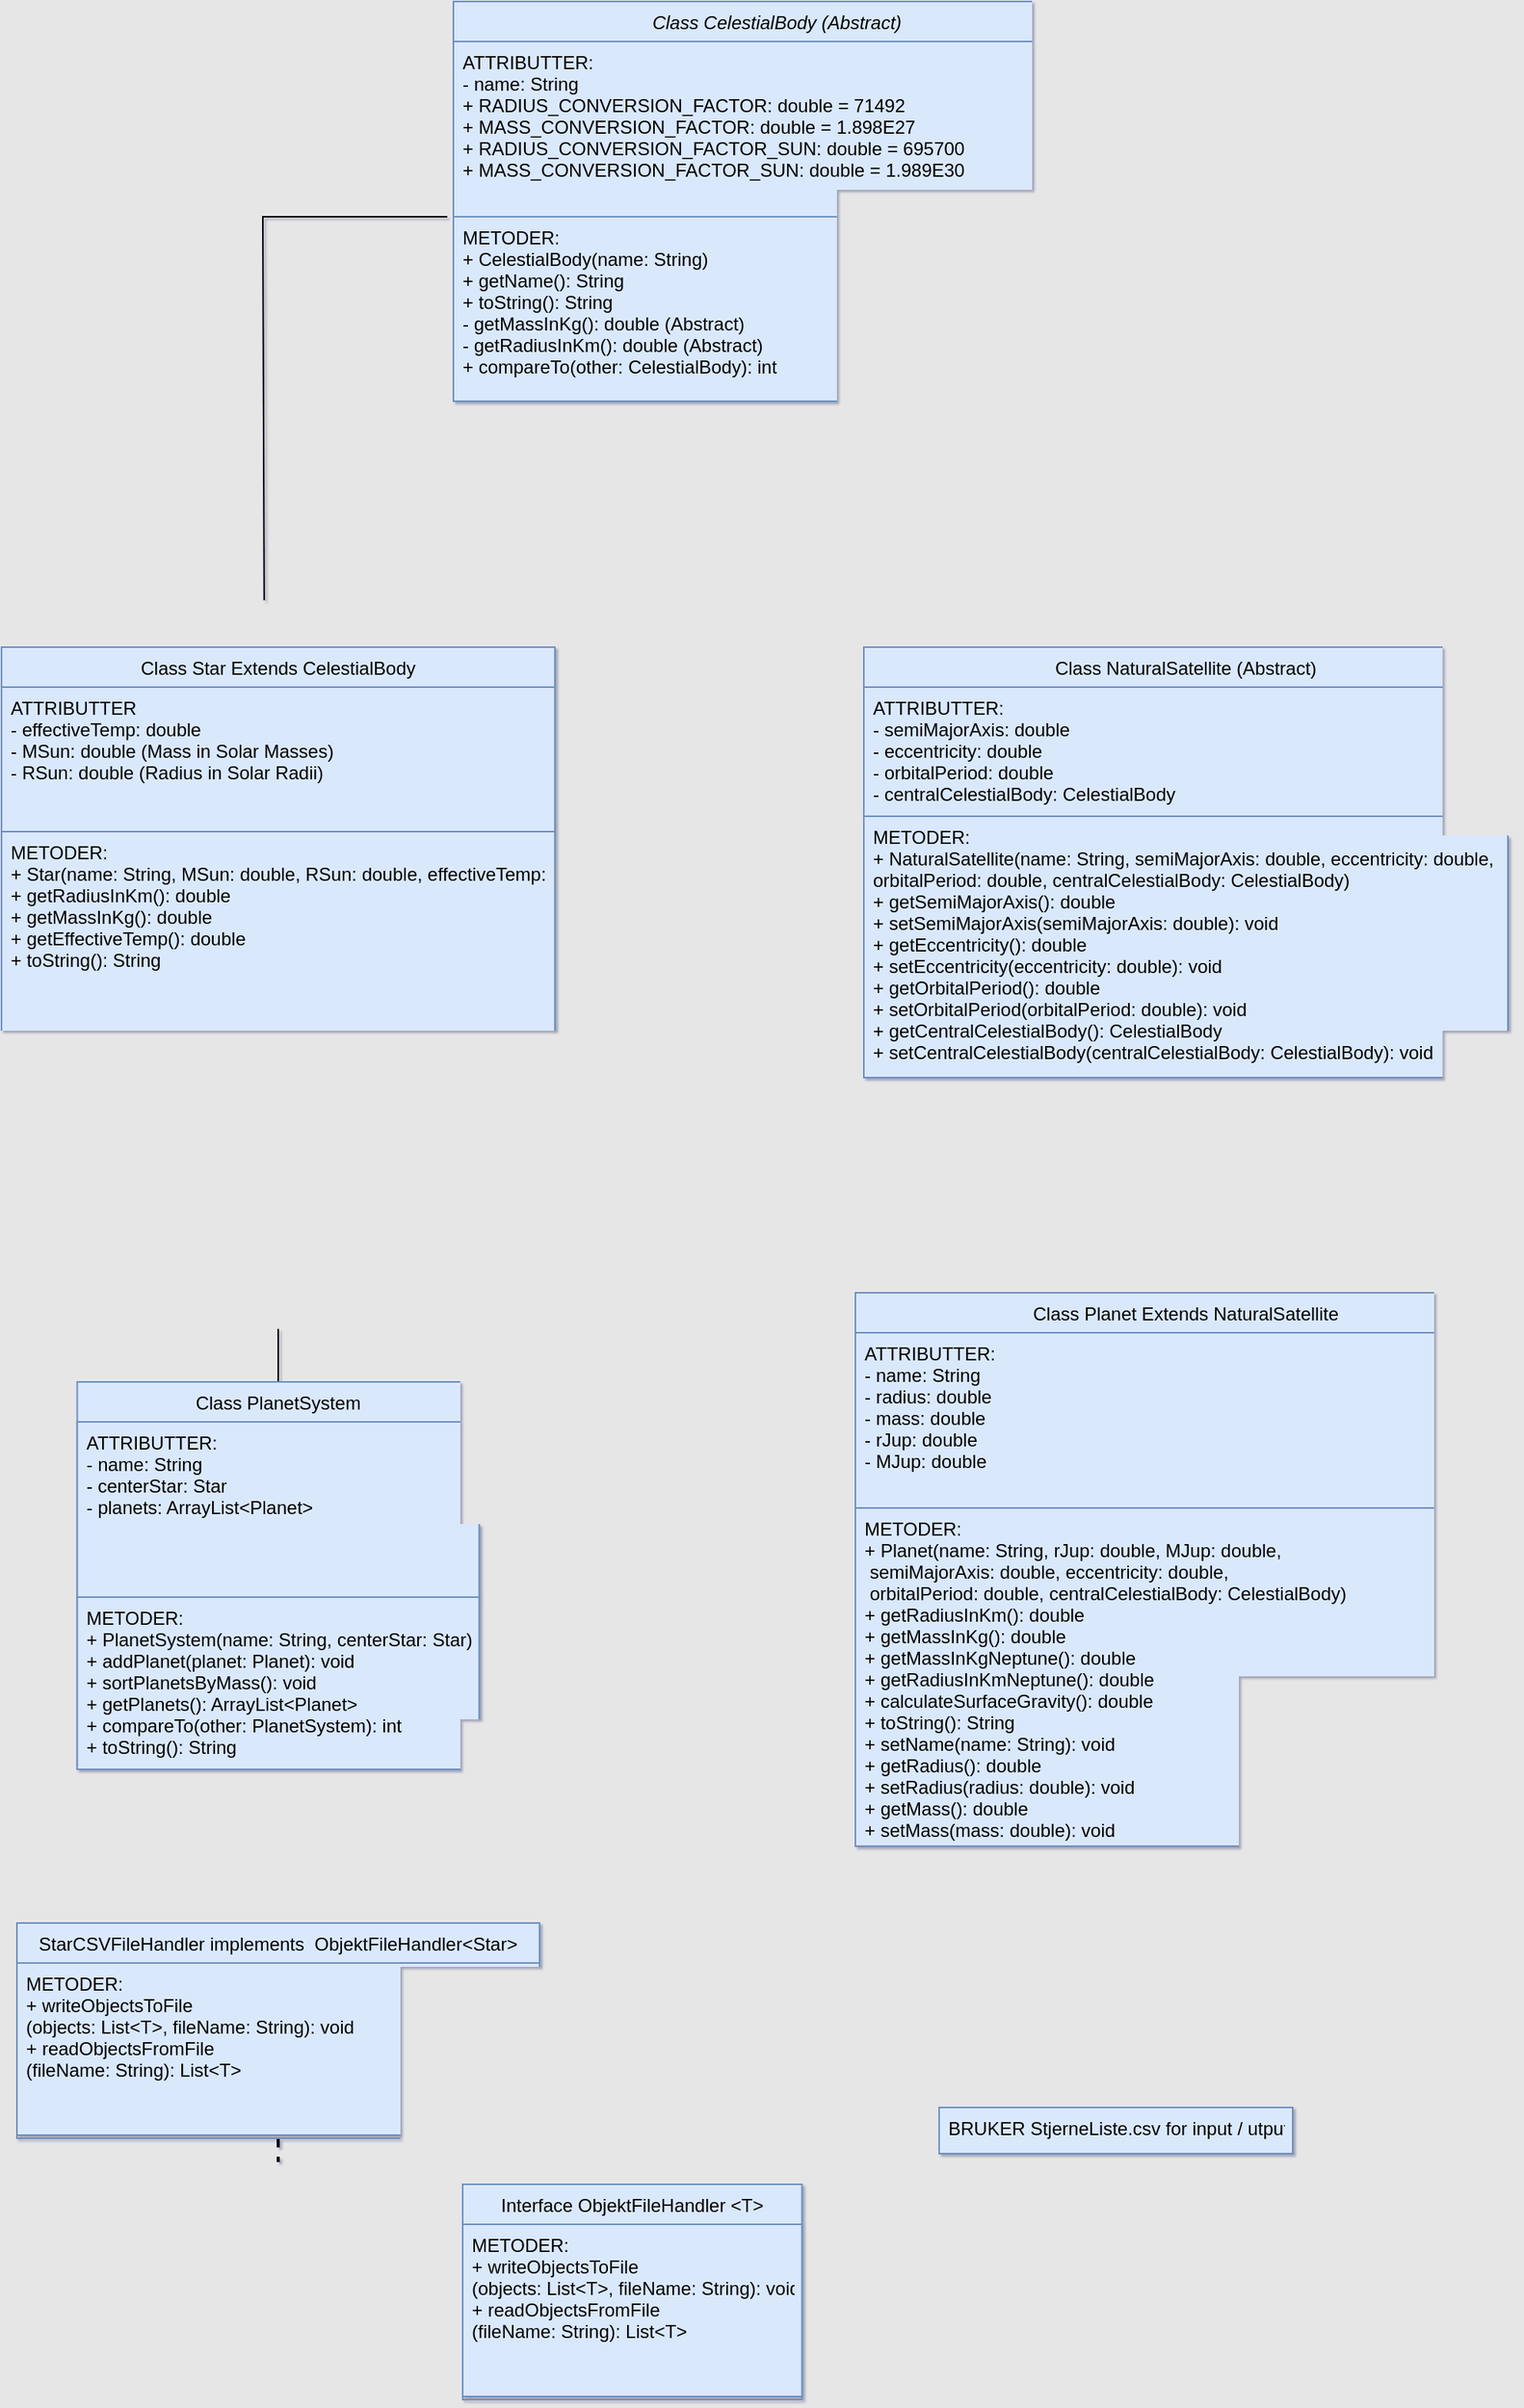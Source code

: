 <mxfile version="24.0.0" type="github">
  <diagram id="C5RBs43oDa-KdzZeNtuy" name="Page-1">
    <mxGraphModel dx="2074" dy="1132" grid="1" gridSize="10" guides="1" tooltips="1" connect="1" arrows="1" fold="1" page="1" pageScale="1" pageWidth="1169" pageHeight="827" background="#E6E6E6" math="0" shadow="1">
      <root>
        <mxCell id="WIyWlLk6GJQsqaUBKTNV-0" />
        <mxCell id="WIyWlLk6GJQsqaUBKTNV-1" parent="WIyWlLk6GJQsqaUBKTNV-0" />
        <mxCell id="zkfFHV4jXpPFQw0GAbJ--0" value="Class CelestialBody (Abstract)&#xa;" style="swimlane;fontStyle=2;align=center;verticalAlign=top;childLayout=stackLayout;horizontal=1;startSize=26;horizontalStack=0;resizeParent=1;resizeLast=0;collapsible=1;marginBottom=0;rounded=0;shadow=0;strokeWidth=1;fillColor=#dae8fc;strokeColor=#6c8ebf;" parent="WIyWlLk6GJQsqaUBKTNV-1" vertex="1">
          <mxGeometry x="374" y="70" width="421" height="260" as="geometry">
            <mxRectangle x="230" y="140" width="160" height="26" as="alternateBounds" />
          </mxGeometry>
        </mxCell>
        <mxCell id="zkfFHV4jXpPFQw0GAbJ--1" value="ATTRIBUTTER:&#xa;- name: String&#xa;+ RADIUS_CONVERSION_FACTOR: double = 71492&#xa;+ MASS_CONVERSION_FACTOR: double = 1.898E27&#xa;+ RADIUS_CONVERSION_FACTOR_SUN: double = 695700&#xa;+ MASS_CONVERSION_FACTOR_SUN: double = 1.989E30" style="text;align=left;verticalAlign=top;spacingLeft=4;spacingRight=4;overflow=hidden;rotatable=0;points=[[0,0.5],[1,0.5]];portConstraint=eastwest;fillColor=#dae8fc;strokeColor=#6c8ebf;" parent="zkfFHV4jXpPFQw0GAbJ--0" vertex="1">
          <mxGeometry y="26" width="421" height="114" as="geometry" />
        </mxCell>
        <mxCell id="zkfFHV4jXpPFQw0GAbJ--4" value="" style="line;html=1;strokeWidth=1;align=left;verticalAlign=middle;spacingTop=-1;spacingLeft=3;spacingRight=3;rotatable=0;labelPosition=right;points=[];portConstraint=eastwest;" parent="zkfFHV4jXpPFQw0GAbJ--0" vertex="1">
          <mxGeometry y="140" width="421" as="geometry" />
        </mxCell>
        <mxCell id="zkfFHV4jXpPFQw0GAbJ--5" value="METODER:&#xa;+ CelestialBody(name: String)&#xa;+ getName(): String&#xa;+ toString(): String&#xa;- getMassInKg(): double (Abstract)&#xa;- getRadiusInKm(): double (Abstract)&#xa;+ compareTo(other: CelestialBody): int" style="text;align=left;verticalAlign=top;spacingLeft=4;spacingRight=4;overflow=hidden;rotatable=0;points=[[0,0.5],[1,0.5]];portConstraint=eastwest;fillColor=#dae8fc;strokeColor=#6c8ebf;" parent="zkfFHV4jXpPFQw0GAbJ--0" vertex="1">
          <mxGeometry y="140" width="421" height="120" as="geometry" />
        </mxCell>
        <mxCell id="zkfFHV4jXpPFQw0GAbJ--6" value="Class Star Extends CelestialBody&#xa;" style="swimlane;fontStyle=0;align=center;verticalAlign=top;childLayout=stackLayout;horizontal=1;startSize=26;horizontalStack=0;resizeParent=1;resizeLast=0;collapsible=1;marginBottom=0;rounded=0;shadow=0;strokeWidth=1;fillColor=#dae8fc;strokeColor=#6c8ebf;" parent="WIyWlLk6GJQsqaUBKTNV-1" vertex="1">
          <mxGeometry x="80" y="490" width="360" height="320" as="geometry">
            <mxRectangle x="130" y="380" width="160" height="26" as="alternateBounds" />
          </mxGeometry>
        </mxCell>
        <mxCell id="zkfFHV4jXpPFQw0GAbJ--7" value="ATTRIBUTTER&#xa;- effectiveTemp: double&#xa;- MSun: double (Mass in Solar Masses)&#xa;- RSun: double (Radius in Solar Radii)" style="text;align=left;verticalAlign=top;spacingLeft=4;spacingRight=4;overflow=hidden;rotatable=0;points=[[0,0.5],[1,0.5]];portConstraint=eastwest;fillColor=#dae8fc;strokeColor=#6c8ebf;" parent="zkfFHV4jXpPFQw0GAbJ--6" vertex="1">
          <mxGeometry y="26" width="360" height="94" as="geometry" />
        </mxCell>
        <mxCell id="zkfFHV4jXpPFQw0GAbJ--11" value="METODER:&#xa;+ Star(name: String, MSun: double, RSun: double, effectiveTemp: double)&#xa;+ getRadiusInKm(): double&#xa;+ getMassInKg(): double&#xa;+ getEffectiveTemp(): double&#xa;+ toString(): String" style="text;align=left;verticalAlign=top;spacingLeft=4;spacingRight=4;overflow=hidden;rotatable=0;points=[[0,0.5],[1,0.5]];portConstraint=eastwest;fillColor=#dae8fc;strokeColor=#6c8ebf;" parent="zkfFHV4jXpPFQw0GAbJ--6" vertex="1">
          <mxGeometry y="120" width="360" height="200" as="geometry" />
        </mxCell>
        <mxCell id="F4eGDt-HbZHJmM0UNk_R-24" style="edgeStyle=orthogonalEdgeStyle;rounded=0;orthogonalLoop=1;jettySize=auto;html=1;exitX=0.5;exitY=0;exitDx=0;exitDy=0;endArrow=block;endFill=0;entryX=0.5;entryY=1;entryDx=0;entryDy=0;" parent="WIyWlLk6GJQsqaUBKTNV-1" source="zkfFHV4jXpPFQw0GAbJ--13" target="zkfFHV4jXpPFQw0GAbJ--6" edge="1">
          <mxGeometry relative="1" as="geometry">
            <mxPoint x="300" y="800" as="targetPoint" />
          </mxGeometry>
        </mxCell>
        <mxCell id="zkfFHV4jXpPFQw0GAbJ--13" value="Class PlanetSystem&#xa;" style="swimlane;fontStyle=0;align=center;verticalAlign=top;childLayout=stackLayout;horizontal=1;startSize=26;horizontalStack=0;resizeParent=1;resizeLast=0;collapsible=1;marginBottom=0;rounded=0;shadow=0;strokeWidth=1;fillColor=#dae8fc;strokeColor=#6c8ebf;" parent="WIyWlLk6GJQsqaUBKTNV-1" vertex="1">
          <mxGeometry x="129.25" y="968" width="261.5" height="252" as="geometry">
            <mxRectangle x="340" y="380" width="170" height="26" as="alternateBounds" />
          </mxGeometry>
        </mxCell>
        <mxCell id="zkfFHV4jXpPFQw0GAbJ--14" value="ATTRIBUTTER:&#xa;- name: String&#xa;- centerStar: Star&#xa;- planets: ArrayList&lt;Planet&gt;" style="text;align=left;verticalAlign=top;spacingLeft=4;spacingRight=4;overflow=hidden;rotatable=0;points=[[0,0.5],[1,0.5]];portConstraint=eastwest;fillColor=#dae8fc;strokeColor=#6c8ebf;" parent="zkfFHV4jXpPFQw0GAbJ--13" vertex="1">
          <mxGeometry y="26" width="261.5" height="114" as="geometry" />
        </mxCell>
        <mxCell id="F4eGDt-HbZHJmM0UNk_R-1" value="METODER:&#xa;+ PlanetSystem(name: String, centerStar: Star)&#xa;+ addPlanet(planet: Planet): void&#xa;+ sortPlanetsByMass(): void&#xa;+ getPlanets(): ArrayList&lt;Planet&gt;&#xa;+ compareTo(other: PlanetSystem): int&#xa;+ toString(): String" style="text;align=left;verticalAlign=top;spacingLeft=4;spacingRight=4;overflow=hidden;rotatable=0;points=[[0,0.5],[1,0.5]];portConstraint=eastwest;fillColor=#dae8fc;strokeColor=#6c8ebf;" parent="zkfFHV4jXpPFQw0GAbJ--13" vertex="1">
          <mxGeometry y="140" width="261.5" height="112" as="geometry" />
        </mxCell>
        <mxCell id="zkfFHV4jXpPFQw0GAbJ--17" value="Class Planet Extends NaturalSatellite" style="swimlane;fontStyle=0;align=center;verticalAlign=top;childLayout=stackLayout;horizontal=1;startSize=26;horizontalStack=0;resizeParent=1;resizeLast=0;collapsible=1;marginBottom=0;rounded=0;shadow=0;strokeWidth=1;fillColor=#dae8fc;strokeColor=#6c8ebf;" parent="WIyWlLk6GJQsqaUBKTNV-1" vertex="1">
          <mxGeometry x="635.5" y="910" width="430" height="360" as="geometry">
            <mxRectangle x="550" y="140" width="160" height="26" as="alternateBounds" />
          </mxGeometry>
        </mxCell>
        <mxCell id="F4eGDt-HbZHJmM0UNk_R-28" value="ATTRIBUTTER:&#xa;- name: String&#xa;- radius: double&#xa;- mass: double&#xa;- rJup: double&#xa;- MJup: double" style="text;align=left;verticalAlign=top;spacingLeft=4;spacingRight=4;overflow=hidden;rotatable=0;points=[[0,0.5],[1,0.5]];portConstraint=eastwest;fillColor=#dae8fc;strokeColor=#6c8ebf;" parent="zkfFHV4jXpPFQw0GAbJ--17" vertex="1">
          <mxGeometry y="26" width="430" height="114" as="geometry" />
        </mxCell>
        <mxCell id="zkfFHV4jXpPFQw0GAbJ--24" value="METODER:&#xa;+ Planet(name: String, rJup: double, MJup: double,&#xa; semiMajorAxis: double, eccentricity: double, &#xa; orbitalPeriod: double, centralCelestialBody: CelestialBody)&#xa;+ getRadiusInKm(): double&#xa;+ getMassInKg(): double&#xa;+ getMassInKgNeptune(): double&#xa;+ getRadiusInKmNeptune(): double&#xa;+ calculateSurfaceGravity(): double&#xa;+ toString(): String&#xa;+ setName(name: String): void&#xa;+ getRadius(): double&#xa;+ setRadius(radius: double): void&#xa;+ getMass(): double&#xa;+ setMass(mass: double): void" style="text;align=left;verticalAlign=top;spacingLeft=4;spacingRight=4;overflow=hidden;rotatable=0;points=[[0,0.5],[1,0.5]];portConstraint=eastwest;fillColor=#dae8fc;strokeColor=#6c8ebf;" parent="zkfFHV4jXpPFQw0GAbJ--17" vertex="1">
          <mxGeometry y="140" width="430" height="220" as="geometry" />
        </mxCell>
        <mxCell id="F4eGDt-HbZHJmM0UNk_R-2" value="Class NaturalSatellite (Abstract)&#xa;" style="swimlane;fontStyle=0;align=center;verticalAlign=top;childLayout=stackLayout;horizontal=1;startSize=26;horizontalStack=0;resizeParent=1;resizeLast=0;collapsible=1;marginBottom=0;rounded=0;shadow=0;strokeWidth=1;fillColor=#dae8fc;strokeColor=#6c8ebf;" parent="WIyWlLk6GJQsqaUBKTNV-1" vertex="1">
          <mxGeometry x="641" y="490" width="419" height="280" as="geometry">
            <mxRectangle x="340" y="380" width="170" height="26" as="alternateBounds" />
          </mxGeometry>
        </mxCell>
        <mxCell id="F4eGDt-HbZHJmM0UNk_R-3" value="ATTRIBUTTER:&#xa;- semiMajorAxis: double&#xa;- eccentricity: double&#xa;- orbitalPeriod: double&#xa;- centralCelestialBody: CelestialBody" style="text;align=left;verticalAlign=top;spacingLeft=4;spacingRight=4;overflow=hidden;rotatable=0;points=[[0,0.5],[1,0.5]];portConstraint=eastwest;fillColor=#dae8fc;strokeColor=#6c8ebf;" parent="F4eGDt-HbZHJmM0UNk_R-2" vertex="1">
          <mxGeometry y="26" width="419" height="84" as="geometry" />
        </mxCell>
        <mxCell id="F4eGDt-HbZHJmM0UNk_R-4" value="" style="line;html=1;strokeWidth=1;align=left;verticalAlign=middle;spacingTop=-1;spacingLeft=3;spacingRight=3;rotatable=0;labelPosition=right;points=[];portConstraint=eastwest;fillColor=#dae8fc;strokeColor=#6c8ebf;" parent="F4eGDt-HbZHJmM0UNk_R-2" vertex="1">
          <mxGeometry y="110" width="419" as="geometry" />
        </mxCell>
        <mxCell id="F4eGDt-HbZHJmM0UNk_R-5" value="METODER:&#xa;+ NaturalSatellite(name: String, semiMajorAxis: double, eccentricity: double, &#xa;orbitalPeriod: double, centralCelestialBody: CelestialBody)&#xa;+ getSemiMajorAxis(): double&#xa;+ setSemiMajorAxis(semiMajorAxis: double): void&#xa;+ getEccentricity(): double&#xa;+ setEccentricity(eccentricity: double): void&#xa;+ getOrbitalPeriod(): double&#xa;+ setOrbitalPeriod(orbitalPeriod: double): void&#xa;+ getCentralCelestialBody(): CelestialBody&#xa;+ setCentralCelestialBody(centralCelestialBody: CelestialBody): void" style="text;align=left;verticalAlign=top;spacingLeft=4;spacingRight=4;overflow=hidden;rotatable=0;points=[[0,0.5],[1,0.5]];portConstraint=eastwest;fillColor=#dae8fc;strokeColor=#6c8ebf;" parent="F4eGDt-HbZHJmM0UNk_R-2" vertex="1">
          <mxGeometry y="110" width="419" height="170" as="geometry" />
        </mxCell>
        <mxCell id="F4eGDt-HbZHJmM0UNk_R-15" value="" style="endArrow=classic;html=1;rounded=0;entryX=0.5;entryY=0;entryDx=0;entryDy=0;" parent="WIyWlLk6GJQsqaUBKTNV-1" target="F4eGDt-HbZHJmM0UNk_R-2" edge="1">
          <mxGeometry width="50" height="50" relative="1" as="geometry">
            <mxPoint x="800" y="210" as="sourcePoint" />
            <mxPoint x="849" y="360" as="targetPoint" />
            <Array as="points">
              <mxPoint x="851" y="210" />
            </Array>
          </mxGeometry>
        </mxCell>
        <mxCell id="F4eGDt-HbZHJmM0UNk_R-20" value="" style="endArrow=classic;html=1;rounded=0;exitX=0.5;exitY=1;exitDx=0;exitDy=0;entryX=0.5;entryY=0;entryDx=0;entryDy=0;" parent="WIyWlLk6GJQsqaUBKTNV-1" source="F4eGDt-HbZHJmM0UNk_R-2" target="zkfFHV4jXpPFQw0GAbJ--17" edge="1">
          <mxGeometry width="50" height="50" relative="1" as="geometry">
            <mxPoint x="830" y="630" as="sourcePoint" />
            <mxPoint x="820" y="660" as="targetPoint" />
          </mxGeometry>
        </mxCell>
        <mxCell id="w-iHXIM-5beS97FDYo6B-0" value="" style="endArrow=classic;html=1;rounded=0;entryX=0.475;entryY=0.009;entryDx=0;entryDy=0;entryPerimeter=0;" parent="WIyWlLk6GJQsqaUBKTNV-1" target="zkfFHV4jXpPFQw0GAbJ--6" edge="1">
          <mxGeometry width="50" height="50" relative="1" as="geometry">
            <mxPoint x="370" y="210" as="sourcePoint" />
            <mxPoint x="251" y="470" as="targetPoint" />
            <Array as="points">
              <mxPoint x="250" y="210" />
            </Array>
          </mxGeometry>
        </mxCell>
        <mxCell id="w-iHXIM-5beS97FDYo6B-1" style="edgeStyle=orthogonalEdgeStyle;rounded=0;orthogonalLoop=1;jettySize=auto;html=1;exitX=0.993;exitY=0.044;exitDx=0;exitDy=0;endArrow=block;endFill=0;exitPerimeter=0;" parent="WIyWlLk6GJQsqaUBKTNV-1" source="zkfFHV4jXpPFQw0GAbJ--13" edge="1">
          <mxGeometry relative="1" as="geometry">
            <mxPoint x="630" y="1100" as="targetPoint" />
            <mxPoint x="520" y="1188" as="sourcePoint" />
          </mxGeometry>
        </mxCell>
        <mxCell id="sNDsSKr3HD4NSjrOb7iJ-6" value="" style="edgeStyle=orthogonalEdgeStyle;rounded=0;orthogonalLoop=1;jettySize=auto;html=1;dashed=1;strokeWidth=2;" edge="1" parent="WIyWlLk6GJQsqaUBKTNV-1" source="sNDsSKr3HD4NSjrOb7iJ-0" target="sNDsSKr3HD4NSjrOb7iJ-4">
          <mxGeometry relative="1" as="geometry" />
        </mxCell>
        <mxCell id="sNDsSKr3HD4NSjrOb7iJ-9" value="" style="edgeStyle=orthogonalEdgeStyle;rounded=0;orthogonalLoop=1;jettySize=auto;html=1;entryX=0;entryY=0.5;entryDx=0;entryDy=0;" edge="1" parent="WIyWlLk6GJQsqaUBKTNV-1" source="sNDsSKr3HD4NSjrOb7iJ-0" target="sNDsSKr3HD4NSjrOb7iJ-10">
          <mxGeometry relative="1" as="geometry">
            <mxPoint x="560" y="1350" as="targetPoint" />
          </mxGeometry>
        </mxCell>
        <mxCell id="sNDsSKr3HD4NSjrOb7iJ-0" value="StarCSVFileHandler implements  ObjektFileHandler&lt;Star&gt;" style="swimlane;fontStyle=0;align=center;verticalAlign=top;childLayout=stackLayout;horizontal=1;startSize=26;horizontalStack=0;resizeParent=1;resizeLast=0;collapsible=1;marginBottom=0;rounded=0;shadow=0;strokeWidth=1;fillColor=#dae8fc;strokeColor=#6c8ebf;" vertex="1" parent="WIyWlLk6GJQsqaUBKTNV-1">
          <mxGeometry x="90" y="1320" width="340" height="140" as="geometry">
            <mxRectangle x="340" y="380" width="170" height="26" as="alternateBounds" />
          </mxGeometry>
        </mxCell>
        <mxCell id="sNDsSKr3HD4NSjrOb7iJ-2" value="METODER:&#xa;+ writeObjectsToFile&#xa;(objects: List&lt;T&gt;, fileName: String): void&#xa;+ readObjectsFromFile&#xa;(fileName: String): List&lt;T&gt;" style="text;align=left;verticalAlign=top;spacingLeft=4;spacingRight=4;overflow=hidden;rotatable=0;points=[[0,0.5],[1,0.5]];portConstraint=eastwest;fillColor=#dae8fc;strokeColor=#6c8ebf;" vertex="1" parent="sNDsSKr3HD4NSjrOb7iJ-0">
          <mxGeometry y="26" width="340" height="112" as="geometry" />
        </mxCell>
        <mxCell id="sNDsSKr3HD4NSjrOb7iJ-3" value="Interface ObjektFileHandler &lt;T&gt;" style="swimlane;fontStyle=0;align=center;verticalAlign=top;childLayout=stackLayout;horizontal=1;startSize=26;horizontalStack=0;resizeParent=1;resizeLast=0;collapsible=1;marginBottom=0;rounded=0;shadow=0;strokeWidth=1;fillColor=#dae8fc;strokeColor=#6c8ebf;" vertex="1" parent="WIyWlLk6GJQsqaUBKTNV-1">
          <mxGeometry x="380" y="1490" width="220.75" height="140" as="geometry">
            <mxRectangle x="340" y="380" width="170" height="26" as="alternateBounds" />
          </mxGeometry>
        </mxCell>
        <mxCell id="sNDsSKr3HD4NSjrOb7iJ-4" value="METODER:&#xa;+ writeObjectsToFile&#xa;(objects: List&lt;T&gt;, fileName: String): void&#xa;+ readObjectsFromFile&#xa;(fileName: String): List&lt;T&gt;" style="text;align=left;verticalAlign=top;spacingLeft=4;spacingRight=4;overflow=hidden;rotatable=0;points=[[0,0.5],[1,0.5]];portConstraint=eastwest;fillColor=#dae8fc;strokeColor=#6c8ebf;" vertex="1" parent="sNDsSKr3HD4NSjrOb7iJ-3">
          <mxGeometry y="26" width="220.75" height="112" as="geometry" />
        </mxCell>
        <mxCell id="sNDsSKr3HD4NSjrOb7iJ-10" value="BRUKER StjerneListe.csv for input / utput" style="text;align=left;verticalAlign=top;spacingLeft=4;spacingRight=4;overflow=hidden;rotatable=0;points=[[0,0.5],[1,0.5]];portConstraint=eastwest;fillColor=#dae8fc;strokeColor=#6c8ebf;" vertex="1" parent="WIyWlLk6GJQsqaUBKTNV-1">
          <mxGeometry x="690" y="1440" width="230" height="30" as="geometry" />
        </mxCell>
      </root>
    </mxGraphModel>
  </diagram>
</mxfile>
